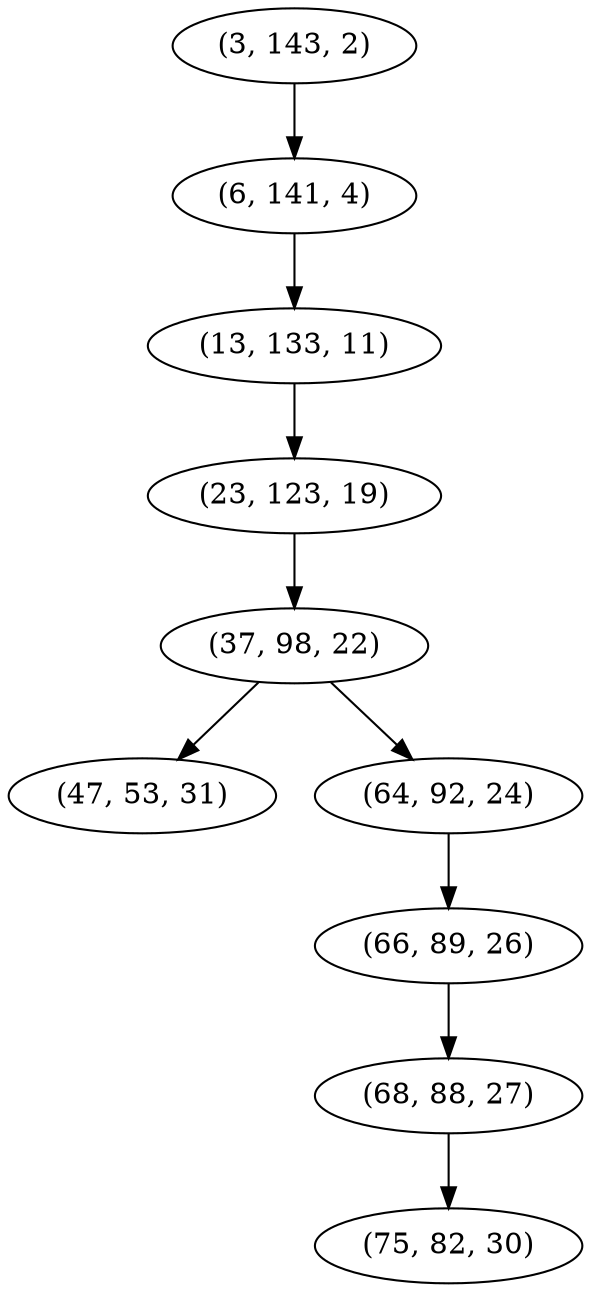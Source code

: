 digraph tree {
    "(3, 143, 2)";
    "(6, 141, 4)";
    "(13, 133, 11)";
    "(23, 123, 19)";
    "(37, 98, 22)";
    "(47, 53, 31)";
    "(64, 92, 24)";
    "(66, 89, 26)";
    "(68, 88, 27)";
    "(75, 82, 30)";
    "(3, 143, 2)" -> "(6, 141, 4)";
    "(6, 141, 4)" -> "(13, 133, 11)";
    "(13, 133, 11)" -> "(23, 123, 19)";
    "(23, 123, 19)" -> "(37, 98, 22)";
    "(37, 98, 22)" -> "(47, 53, 31)";
    "(37, 98, 22)" -> "(64, 92, 24)";
    "(64, 92, 24)" -> "(66, 89, 26)";
    "(66, 89, 26)" -> "(68, 88, 27)";
    "(68, 88, 27)" -> "(75, 82, 30)";
}
